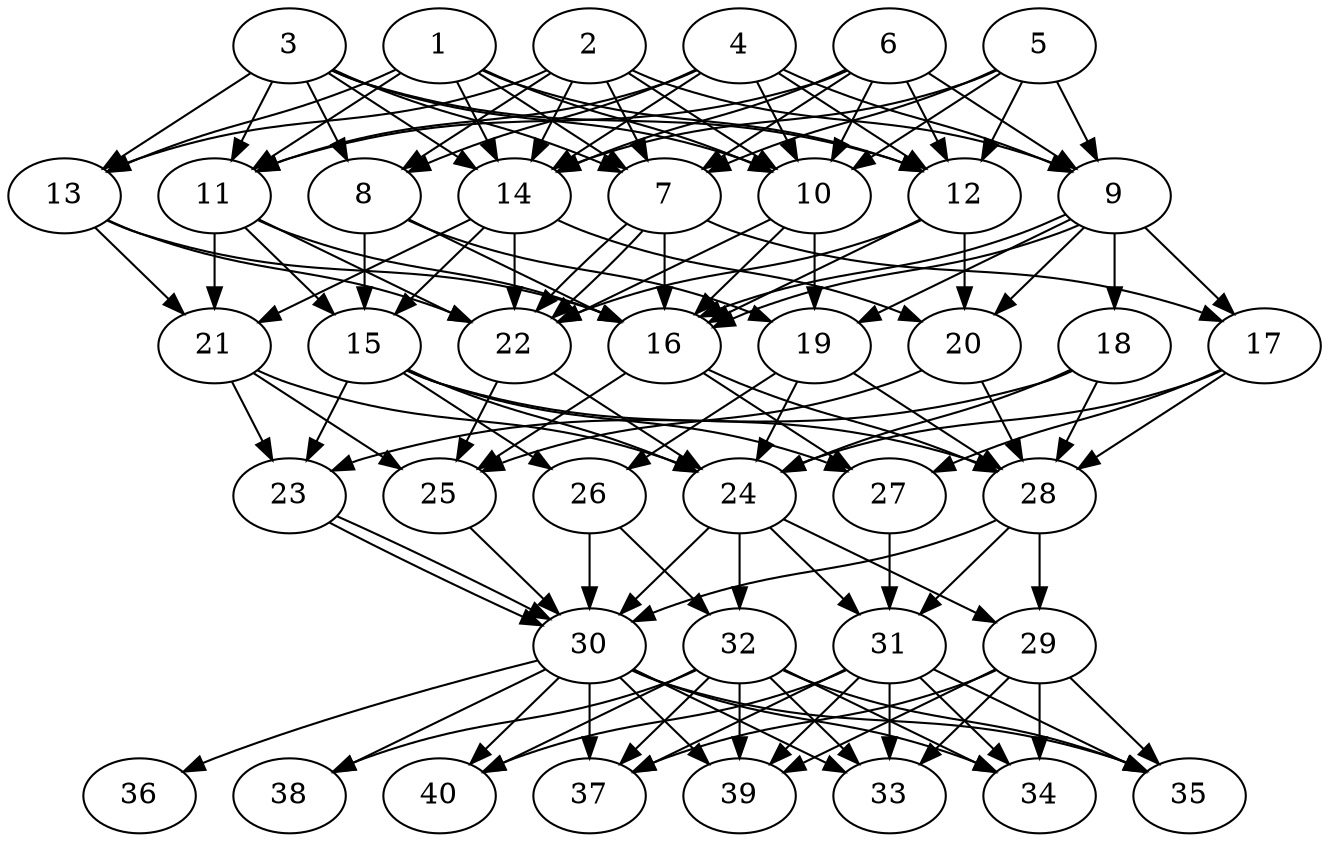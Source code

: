 // DAG automatically generated by daggen at Thu Oct  3 14:06:49 2019
// ./daggen --dot -n 40 --ccr 0.4 --fat 0.5 --regular 0.5 --density 0.9 --mindata 5242880 --maxdata 52428800 
digraph G {
  1 [size="125934080", alpha="0.14", expect_size="50373632"] 
  1 -> 7 [size ="50373632"]
  1 -> 10 [size ="50373632"]
  1 -> 11 [size ="50373632"]
  1 -> 12 [size ="50373632"]
  1 -> 13 [size ="50373632"]
  1 -> 14 [size ="50373632"]
  2 [size="59123200", alpha="0.04", expect_size="23649280"] 
  2 -> 7 [size ="23649280"]
  2 -> 8 [size ="23649280"]
  2 -> 9 [size ="23649280"]
  2 -> 10 [size ="23649280"]
  2 -> 13 [size ="23649280"]
  2 -> 14 [size ="23649280"]
  3 [size="15267840", alpha="0.07", expect_size="6107136"] 
  3 -> 7 [size ="6107136"]
  3 -> 8 [size ="6107136"]
  3 -> 10 [size ="6107136"]
  3 -> 11 [size ="6107136"]
  3 -> 12 [size ="6107136"]
  3 -> 13 [size ="6107136"]
  3 -> 14 [size ="6107136"]
  4 [size="39562240", alpha="0.14", expect_size="15824896"] 
  4 -> 8 [size ="15824896"]
  4 -> 9 [size ="15824896"]
  4 -> 10 [size ="15824896"]
  4 -> 11 [size ="15824896"]
  4 -> 12 [size ="15824896"]
  4 -> 14 [size ="15824896"]
  5 [size="125237760", alpha="0.10", expect_size="50095104"] 
  5 -> 7 [size ="50095104"]
  5 -> 9 [size ="50095104"]
  5 -> 10 [size ="50095104"]
  5 -> 12 [size ="50095104"]
  5 -> 14 [size ="50095104"]
  6 [size="129702400", alpha="0.18", expect_size="51880960"] 
  6 -> 7 [size ="51880960"]
  6 -> 9 [size ="51880960"]
  6 -> 10 [size ="51880960"]
  6 -> 11 [size ="51880960"]
  6 -> 12 [size ="51880960"]
  6 -> 14 [size ="51880960"]
  7 [size="55454720", alpha="0.06", expect_size="22181888"] 
  7 -> 16 [size ="22181888"]
  7 -> 17 [size ="22181888"]
  7 -> 22 [size ="22181888"]
  7 -> 22 [size ="22181888"]
  8 [size="46522880", alpha="0.18", expect_size="18609152"] 
  8 -> 15 [size ="18609152"]
  8 -> 16 [size ="18609152"]
  8 -> 19 [size ="18609152"]
  9 [size="90690560", alpha="0.17", expect_size="36276224"] 
  9 -> 16 [size ="36276224"]
  9 -> 16 [size ="36276224"]
  9 -> 17 [size ="36276224"]
  9 -> 18 [size ="36276224"]
  9 -> 19 [size ="36276224"]
  9 -> 20 [size ="36276224"]
  10 [size="83023360", alpha="0.02", expect_size="33209344"] 
  10 -> 16 [size ="33209344"]
  10 -> 19 [size ="33209344"]
  10 -> 22 [size ="33209344"]
  11 [size="65210880", alpha="0.16", expect_size="26084352"] 
  11 -> 15 [size ="26084352"]
  11 -> 16 [size ="26084352"]
  11 -> 21 [size ="26084352"]
  11 -> 22 [size ="26084352"]
  12 [size="28608000", alpha="0.13", expect_size="11443200"] 
  12 -> 16 [size ="11443200"]
  12 -> 20 [size ="11443200"]
  12 -> 22 [size ="11443200"]
  13 [size="52928000", alpha="0.09", expect_size="21171200"] 
  13 -> 16 [size ="21171200"]
  13 -> 21 [size ="21171200"]
  13 -> 22 [size ="21171200"]
  14 [size="93271040", alpha="0.02", expect_size="37308416"] 
  14 -> 15 [size ="37308416"]
  14 -> 20 [size ="37308416"]
  14 -> 21 [size ="37308416"]
  14 -> 22 [size ="37308416"]
  15 [size="55761920", alpha="0.06", expect_size="22304768"] 
  15 -> 23 [size ="22304768"]
  15 -> 24 [size ="22304768"]
  15 -> 26 [size ="22304768"]
  15 -> 27 [size ="22304768"]
  15 -> 28 [size ="22304768"]
  16 [size="116887040", alpha="0.07", expect_size="46754816"] 
  16 -> 25 [size ="46754816"]
  16 -> 27 [size ="46754816"]
  16 -> 28 [size ="46754816"]
  17 [size="102461440", alpha="0.02", expect_size="40984576"] 
  17 -> 24 [size ="40984576"]
  17 -> 27 [size ="40984576"]
  17 -> 28 [size ="40984576"]
  18 [size="17479680", alpha="0.13", expect_size="6991872"] 
  18 -> 23 [size ="6991872"]
  18 -> 24 [size ="6991872"]
  18 -> 28 [size ="6991872"]
  19 [size="122982400", alpha="0.17", expect_size="49192960"] 
  19 -> 24 [size ="49192960"]
  19 -> 26 [size ="49192960"]
  19 -> 28 [size ="49192960"]
  20 [size="107363840", alpha="0.13", expect_size="42945536"] 
  20 -> 25 [size ="42945536"]
  20 -> 28 [size ="42945536"]
  21 [size="120309760", alpha="0.09", expect_size="48123904"] 
  21 -> 23 [size ="48123904"]
  21 -> 24 [size ="48123904"]
  21 -> 25 [size ="48123904"]
  22 [size="94126080", alpha="0.12", expect_size="37650432"] 
  22 -> 24 [size ="37650432"]
  22 -> 25 [size ="37650432"]
  23 [size="53009920", alpha="0.16", expect_size="21203968"] 
  23 -> 30 [size ="21203968"]
  23 -> 30 [size ="21203968"]
  24 [size="106593280", alpha="0.04", expect_size="42637312"] 
  24 -> 29 [size ="42637312"]
  24 -> 30 [size ="42637312"]
  24 -> 31 [size ="42637312"]
  24 -> 32 [size ="42637312"]
  25 [size="116349440", alpha="0.12", expect_size="46539776"] 
  25 -> 30 [size ="46539776"]
  26 [size="33259520", alpha="0.19", expect_size="13303808"] 
  26 -> 30 [size ="13303808"]
  26 -> 32 [size ="13303808"]
  27 [size="74654720", alpha="0.13", expect_size="29861888"] 
  27 -> 31 [size ="29861888"]
  28 [size="88258560", alpha="0.13", expect_size="35303424"] 
  28 -> 29 [size ="35303424"]
  28 -> 30 [size ="35303424"]
  28 -> 31 [size ="35303424"]
  29 [size="47802880", alpha="0.06", expect_size="19121152"] 
  29 -> 33 [size ="19121152"]
  29 -> 34 [size ="19121152"]
  29 -> 35 [size ="19121152"]
  29 -> 37 [size ="19121152"]
  29 -> 39 [size ="19121152"]
  30 [size="29498880", alpha="0.11", expect_size="11799552"] 
  30 -> 33 [size ="11799552"]
  30 -> 34 [size ="11799552"]
  30 -> 35 [size ="11799552"]
  30 -> 36 [size ="11799552"]
  30 -> 37 [size ="11799552"]
  30 -> 38 [size ="11799552"]
  30 -> 39 [size ="11799552"]
  30 -> 40 [size ="11799552"]
  31 [size="108369920", alpha="0.04", expect_size="43347968"] 
  31 -> 33 [size ="43347968"]
  31 -> 34 [size ="43347968"]
  31 -> 35 [size ="43347968"]
  31 -> 37 [size ="43347968"]
  31 -> 39 [size ="43347968"]
  31 -> 40 [size ="43347968"]
  32 [size="43345920", alpha="0.01", expect_size="17338368"] 
  32 -> 33 [size ="17338368"]
  32 -> 34 [size ="17338368"]
  32 -> 35 [size ="17338368"]
  32 -> 37 [size ="17338368"]
  32 -> 38 [size ="17338368"]
  32 -> 39 [size ="17338368"]
  32 -> 40 [size ="17338368"]
  33 [size="116377600", alpha="0.04", expect_size="46551040"] 
  34 [size="93690880", alpha="0.01", expect_size="37476352"] 
  35 [size="119710720", alpha="0.05", expect_size="47884288"] 
  36 [size="70638080", alpha="0.06", expect_size="28255232"] 
  37 [size="63068160", alpha="0.03", expect_size="25227264"] 
  38 [size="21386240", alpha="0.00", expect_size="8554496"] 
  39 [size="96972800", alpha="0.16", expect_size="38789120"] 
  40 [size="13521920", alpha="0.08", expect_size="5408768"] 
}
